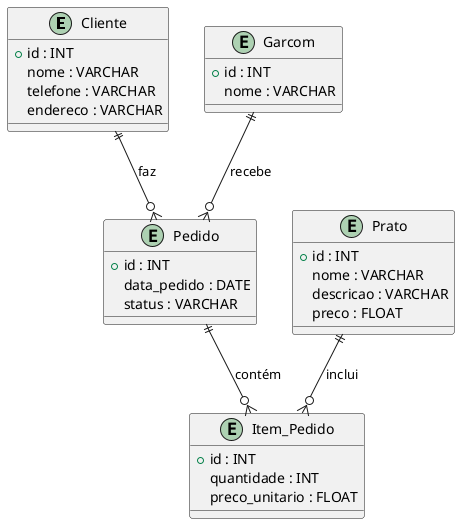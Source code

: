 @startuml Sistema de Gestão de Restaurante
entity "Cliente" as cliente {
    +id : INT
    nome : VARCHAR
    telefone : VARCHAR
    endereco : VARCHAR
}

entity "Garcom" as garcom {
    +id : INT
    nome : VARCHAR
}

entity "Pedido" as pedido {
    +id : INT
    data_pedido : DATE
    status : VARCHAR
}

entity "Prato" as prato {
    +id : INT
    nome : VARCHAR
    descricao : VARCHAR
    preco : FLOAT
}

entity "Item_Pedido" as item_pedido {
    +id : INT
    quantidade : INT
    preco_unitario : FLOAT
}

cliente ||--o{ pedido : faz
garcom ||--o{ pedido : recebe
pedido ||--o{ item_pedido : contém
prato ||--o{ item_pedido : inclui
@enduml
